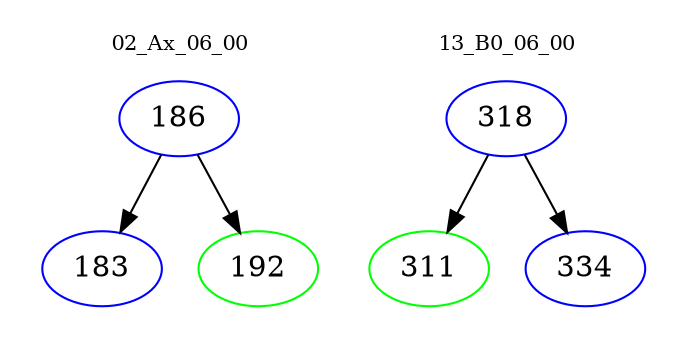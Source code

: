 digraph{
subgraph cluster_0 {
color = white
label = "02_Ax_06_00";
fontsize=10;
T0_186 [label="186", color="blue"]
T0_186 -> T0_183 [color="black"]
T0_183 [label="183", color="blue"]
T0_186 -> T0_192 [color="black"]
T0_192 [label="192", color="green"]
}
subgraph cluster_1 {
color = white
label = "13_B0_06_00";
fontsize=10;
T1_318 [label="318", color="blue"]
T1_318 -> T1_311 [color="black"]
T1_311 [label="311", color="green"]
T1_318 -> T1_334 [color="black"]
T1_334 [label="334", color="blue"]
}
}
